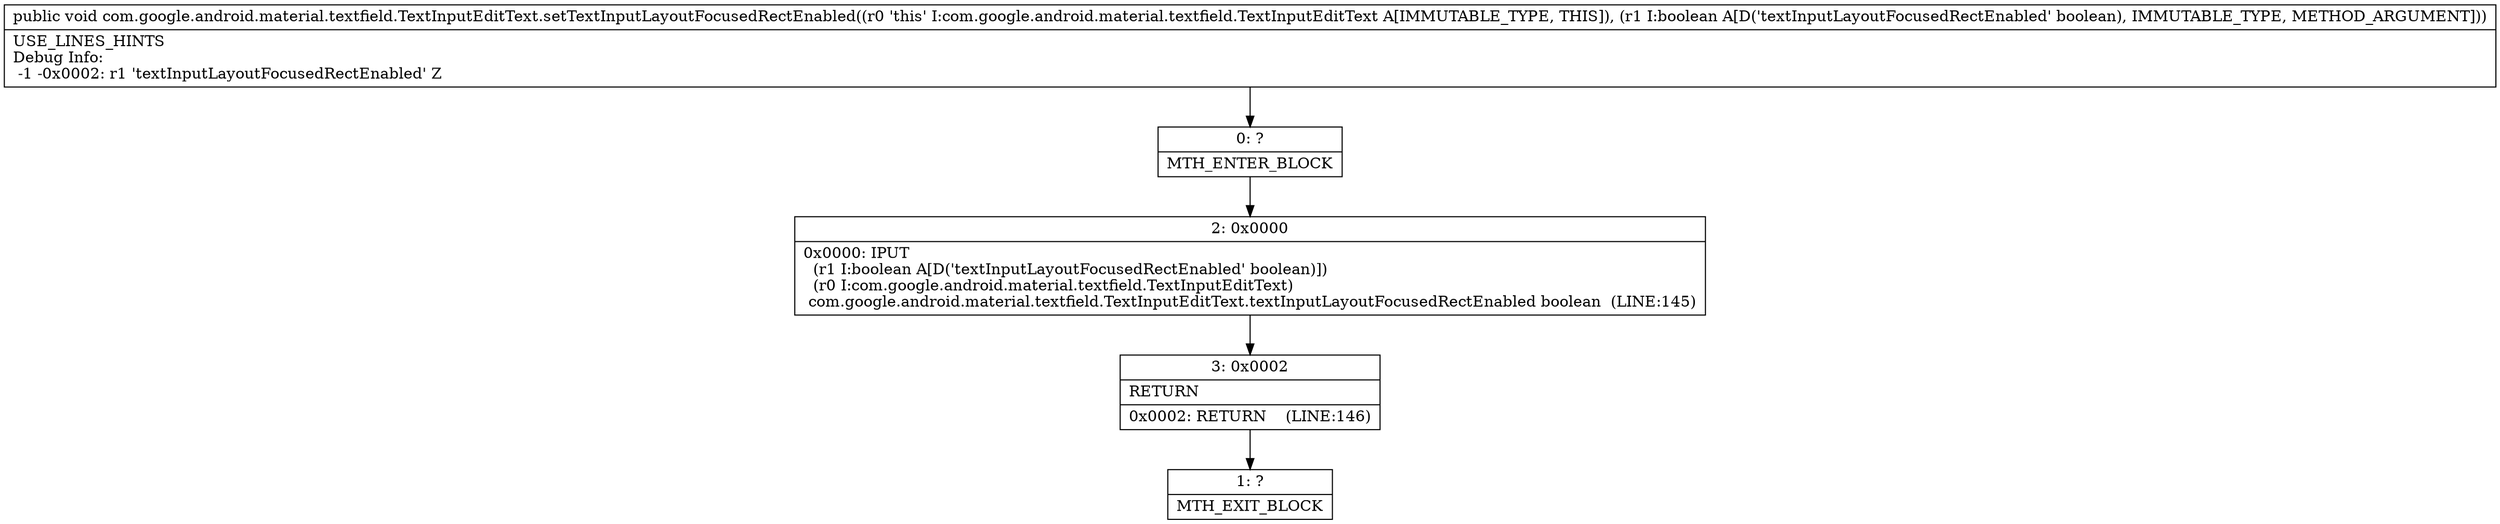 digraph "CFG forcom.google.android.material.textfield.TextInputEditText.setTextInputLayoutFocusedRectEnabled(Z)V" {
Node_0 [shape=record,label="{0\:\ ?|MTH_ENTER_BLOCK\l}"];
Node_2 [shape=record,label="{2\:\ 0x0000|0x0000: IPUT  \l  (r1 I:boolean A[D('textInputLayoutFocusedRectEnabled' boolean)])\l  (r0 I:com.google.android.material.textfield.TextInputEditText)\l com.google.android.material.textfield.TextInputEditText.textInputLayoutFocusedRectEnabled boolean  (LINE:145)\l}"];
Node_3 [shape=record,label="{3\:\ 0x0002|RETURN\l|0x0002: RETURN    (LINE:146)\l}"];
Node_1 [shape=record,label="{1\:\ ?|MTH_EXIT_BLOCK\l}"];
MethodNode[shape=record,label="{public void com.google.android.material.textfield.TextInputEditText.setTextInputLayoutFocusedRectEnabled((r0 'this' I:com.google.android.material.textfield.TextInputEditText A[IMMUTABLE_TYPE, THIS]), (r1 I:boolean A[D('textInputLayoutFocusedRectEnabled' boolean), IMMUTABLE_TYPE, METHOD_ARGUMENT]))  | USE_LINES_HINTS\lDebug Info:\l  \-1 \-0x0002: r1 'textInputLayoutFocusedRectEnabled' Z\l}"];
MethodNode -> Node_0;Node_0 -> Node_2;
Node_2 -> Node_3;
Node_3 -> Node_1;
}


